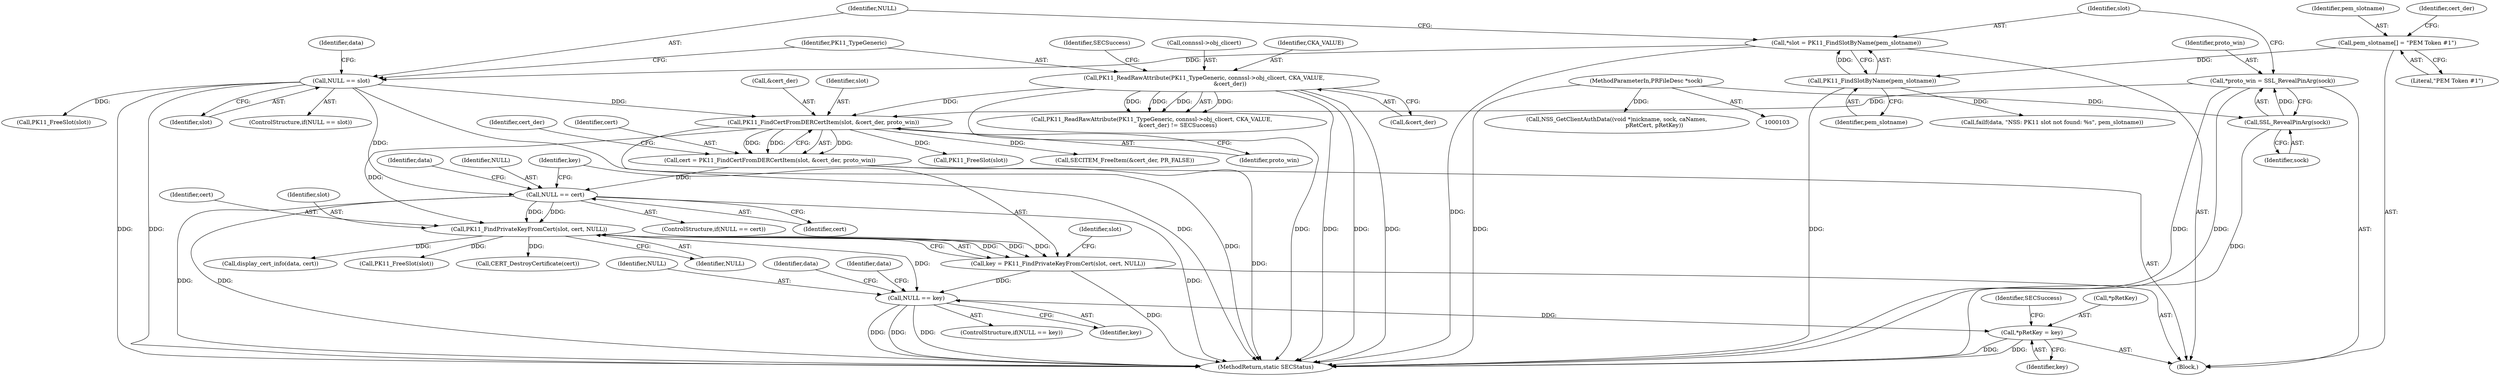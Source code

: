digraph "0_curl_curl-7_50_2~32@pointer" {
"1000235" [label="(Call,*pRetKey = key)"];
"1000214" [label="(Call,NULL == key)"];
"1000207" [label="(Call,PK11_FindPrivateKeyFromCert(slot, cert, NULL))"];
"1000184" [label="(Call,PK11_FindCertFromDERCertItem(slot, &cert_der, proto_win))"];
"1000153" [label="(Call,NULL == slot)"];
"1000148" [label="(Call,*slot = PK11_FindSlotByName(pem_slotname))"];
"1000150" [label="(Call,PK11_FindSlotByName(pem_slotname))"];
"1000134" [label="(Call,pem_slotname[] = \"PEM Token #1\")"];
"1000165" [label="(Call,PK11_ReadRawAttribute(PK11_TypeGeneric, connssl->obj_clicert, CKA_VALUE,\n                             &cert_der))"];
"1000141" [label="(Call,*proto_win = SSL_RevealPinArg(sock))"];
"1000143" [label="(Call,SSL_RevealPinArg(sock))"];
"1000105" [label="(MethodParameterIn,PRFileDesc *sock)"];
"1000194" [label="(Call,NULL == cert)"];
"1000182" [label="(Call,cert = PK11_FindCertFromDERCertItem(slot, &cert_der, proto_win))"];
"1000205" [label="(Call,key = PK11_FindPrivateKeyFromCert(slot, cert, NULL))"];
"1000205" [label="(Call,key = PK11_FindPrivateKeyFromCert(slot, cert, NULL))"];
"1000154" [label="(Identifier,NULL)"];
"1000135" [label="(Identifier,pem_slotname)"];
"1000201" [label="(Call,PK11_FreeSlot(slot))"];
"1000142" [label="(Identifier,proto_win)"];
"1000189" [label="(Call,SECITEM_FreeItem(&cert_der, PR_FALSE))"];
"1000148" [label="(Call,*slot = PK11_FindSlotByName(pem_slotname))"];
"1000228" [label="(Call,display_cert_info(data, cert))"];
"1000195" [label="(Identifier,NULL)"];
"1000185" [label="(Identifier,slot)"];
"1000245" [label="(Call,NSS_GetClientAuthData((void *)nickname, sock, caNames,\n                                          pRetCert, pRetKey))"];
"1000193" [label="(ControlStructure,if(NULL == cert))"];
"1000208" [label="(Identifier,slot)"];
"1000182" [label="(Call,cert = PK11_FindCertFromDERCertItem(slot, &cert_der, proto_win))"];
"1000149" [label="(Identifier,slot)"];
"1000196" [label="(Identifier,cert)"];
"1000155" [label="(Identifier,slot)"];
"1000236" [label="(Call,*pRetKey)"];
"1000216" [label="(Identifier,key)"];
"1000211" [label="(Call,PK11_FreeSlot(slot))"];
"1000226" [label="(Identifier,data)"];
"1000139" [label="(Identifier,cert_der)"];
"1000307" [label="(MethodReturn,static SECStatus)"];
"1000171" [label="(Call,&cert_der)"];
"1000166" [label="(Identifier,PK11_TypeGeneric)"];
"1000170" [label="(Identifier,CKA_VALUE)"];
"1000152" [label="(ControlStructure,if(NULL == slot))"];
"1000206" [label="(Identifier,key)"];
"1000209" [label="(Identifier,cert)"];
"1000235" [label="(Call,*pRetKey = key)"];
"1000178" [label="(Call,PK11_FreeSlot(slot))"];
"1000213" [label="(ControlStructure,if(NULL == key))"];
"1000240" [label="(Identifier,SECSuccess)"];
"1000219" [label="(Identifier,data)"];
"1000151" [label="(Identifier,pem_slotname)"];
"1000186" [label="(Call,&cert_der)"];
"1000153" [label="(Call,NULL == slot)"];
"1000144" [label="(Identifier,sock)"];
"1000143" [label="(Call,SSL_RevealPinArg(sock))"];
"1000150" [label="(Call,PK11_FindSlotByName(pem_slotname))"];
"1000164" [label="(Call,PK11_ReadRawAttribute(PK11_TypeGeneric, connssl->obj_clicert, CKA_VALUE,\n                             &cert_der) != SECSuccess)"];
"1000173" [label="(Identifier,SECSuccess)"];
"1000238" [label="(Identifier,key)"];
"1000132" [label="(Block,)"];
"1000212" [label="(Identifier,slot)"];
"1000221" [label="(Call,CERT_DestroyCertificate(cert))"];
"1000207" [label="(Call,PK11_FindPrivateKeyFromCert(slot, cert, NULL))"];
"1000215" [label="(Identifier,NULL)"];
"1000165" [label="(Call,PK11_ReadRawAttribute(PK11_TypeGeneric, connssl->obj_clicert, CKA_VALUE,\n                             &cert_der))"];
"1000199" [label="(Identifier,data)"];
"1000141" [label="(Call,*proto_win = SSL_RevealPinArg(sock))"];
"1000194" [label="(Call,NULL == cert)"];
"1000105" [label="(MethodParameterIn,PRFileDesc *sock)"];
"1000158" [label="(Identifier,data)"];
"1000184" [label="(Call,PK11_FindCertFromDERCertItem(slot, &cert_der, proto_win))"];
"1000191" [label="(Identifier,cert_der)"];
"1000210" [label="(Identifier,NULL)"];
"1000136" [label="(Literal,\"PEM Token #1\")"];
"1000167" [label="(Call,connssl->obj_clicert)"];
"1000214" [label="(Call,NULL == key)"];
"1000134" [label="(Call,pem_slotname[] = \"PEM Token #1\")"];
"1000157" [label="(Call,failf(data, \"NSS: PK11 slot not found: %s\", pem_slotname))"];
"1000183" [label="(Identifier,cert)"];
"1000188" [label="(Identifier,proto_win)"];
"1000235" -> "1000132"  [label="AST: "];
"1000235" -> "1000238"  [label="CFG: "];
"1000236" -> "1000235"  [label="AST: "];
"1000238" -> "1000235"  [label="AST: "];
"1000240" -> "1000235"  [label="CFG: "];
"1000235" -> "1000307"  [label="DDG: "];
"1000235" -> "1000307"  [label="DDG: "];
"1000214" -> "1000235"  [label="DDG: "];
"1000214" -> "1000213"  [label="AST: "];
"1000214" -> "1000216"  [label="CFG: "];
"1000215" -> "1000214"  [label="AST: "];
"1000216" -> "1000214"  [label="AST: "];
"1000219" -> "1000214"  [label="CFG: "];
"1000226" -> "1000214"  [label="CFG: "];
"1000214" -> "1000307"  [label="DDG: "];
"1000214" -> "1000307"  [label="DDG: "];
"1000214" -> "1000307"  [label="DDG: "];
"1000207" -> "1000214"  [label="DDG: "];
"1000205" -> "1000214"  [label="DDG: "];
"1000207" -> "1000205"  [label="AST: "];
"1000207" -> "1000210"  [label="CFG: "];
"1000208" -> "1000207"  [label="AST: "];
"1000209" -> "1000207"  [label="AST: "];
"1000210" -> "1000207"  [label="AST: "];
"1000205" -> "1000207"  [label="CFG: "];
"1000207" -> "1000205"  [label="DDG: "];
"1000207" -> "1000205"  [label="DDG: "];
"1000207" -> "1000205"  [label="DDG: "];
"1000184" -> "1000207"  [label="DDG: "];
"1000194" -> "1000207"  [label="DDG: "];
"1000194" -> "1000207"  [label="DDG: "];
"1000207" -> "1000211"  [label="DDG: "];
"1000207" -> "1000221"  [label="DDG: "];
"1000207" -> "1000228"  [label="DDG: "];
"1000184" -> "1000182"  [label="AST: "];
"1000184" -> "1000188"  [label="CFG: "];
"1000185" -> "1000184"  [label="AST: "];
"1000186" -> "1000184"  [label="AST: "];
"1000188" -> "1000184"  [label="AST: "];
"1000182" -> "1000184"  [label="CFG: "];
"1000184" -> "1000307"  [label="DDG: "];
"1000184" -> "1000182"  [label="DDG: "];
"1000184" -> "1000182"  [label="DDG: "];
"1000184" -> "1000182"  [label="DDG: "];
"1000153" -> "1000184"  [label="DDG: "];
"1000165" -> "1000184"  [label="DDG: "];
"1000141" -> "1000184"  [label="DDG: "];
"1000184" -> "1000189"  [label="DDG: "];
"1000184" -> "1000201"  [label="DDG: "];
"1000153" -> "1000152"  [label="AST: "];
"1000153" -> "1000155"  [label="CFG: "];
"1000154" -> "1000153"  [label="AST: "];
"1000155" -> "1000153"  [label="AST: "];
"1000158" -> "1000153"  [label="CFG: "];
"1000166" -> "1000153"  [label="CFG: "];
"1000153" -> "1000307"  [label="DDG: "];
"1000153" -> "1000307"  [label="DDG: "];
"1000153" -> "1000307"  [label="DDG: "];
"1000148" -> "1000153"  [label="DDG: "];
"1000153" -> "1000178"  [label="DDG: "];
"1000153" -> "1000194"  [label="DDG: "];
"1000148" -> "1000132"  [label="AST: "];
"1000148" -> "1000150"  [label="CFG: "];
"1000149" -> "1000148"  [label="AST: "];
"1000150" -> "1000148"  [label="AST: "];
"1000154" -> "1000148"  [label="CFG: "];
"1000148" -> "1000307"  [label="DDG: "];
"1000150" -> "1000148"  [label="DDG: "];
"1000150" -> "1000151"  [label="CFG: "];
"1000151" -> "1000150"  [label="AST: "];
"1000150" -> "1000307"  [label="DDG: "];
"1000134" -> "1000150"  [label="DDG: "];
"1000150" -> "1000157"  [label="DDG: "];
"1000134" -> "1000132"  [label="AST: "];
"1000134" -> "1000136"  [label="CFG: "];
"1000135" -> "1000134"  [label="AST: "];
"1000136" -> "1000134"  [label="AST: "];
"1000139" -> "1000134"  [label="CFG: "];
"1000165" -> "1000164"  [label="AST: "];
"1000165" -> "1000171"  [label="CFG: "];
"1000166" -> "1000165"  [label="AST: "];
"1000167" -> "1000165"  [label="AST: "];
"1000170" -> "1000165"  [label="AST: "];
"1000171" -> "1000165"  [label="AST: "];
"1000173" -> "1000165"  [label="CFG: "];
"1000165" -> "1000307"  [label="DDG: "];
"1000165" -> "1000307"  [label="DDG: "];
"1000165" -> "1000307"  [label="DDG: "];
"1000165" -> "1000307"  [label="DDG: "];
"1000165" -> "1000164"  [label="DDG: "];
"1000165" -> "1000164"  [label="DDG: "];
"1000165" -> "1000164"  [label="DDG: "];
"1000165" -> "1000164"  [label="DDG: "];
"1000141" -> "1000132"  [label="AST: "];
"1000141" -> "1000143"  [label="CFG: "];
"1000142" -> "1000141"  [label="AST: "];
"1000143" -> "1000141"  [label="AST: "];
"1000149" -> "1000141"  [label="CFG: "];
"1000141" -> "1000307"  [label="DDG: "];
"1000141" -> "1000307"  [label="DDG: "];
"1000143" -> "1000141"  [label="DDG: "];
"1000143" -> "1000144"  [label="CFG: "];
"1000144" -> "1000143"  [label="AST: "];
"1000143" -> "1000307"  [label="DDG: "];
"1000105" -> "1000143"  [label="DDG: "];
"1000105" -> "1000103"  [label="AST: "];
"1000105" -> "1000307"  [label="DDG: "];
"1000105" -> "1000245"  [label="DDG: "];
"1000194" -> "1000193"  [label="AST: "];
"1000194" -> "1000196"  [label="CFG: "];
"1000195" -> "1000194"  [label="AST: "];
"1000196" -> "1000194"  [label="AST: "];
"1000199" -> "1000194"  [label="CFG: "];
"1000206" -> "1000194"  [label="CFG: "];
"1000194" -> "1000307"  [label="DDG: "];
"1000194" -> "1000307"  [label="DDG: "];
"1000194" -> "1000307"  [label="DDG: "];
"1000182" -> "1000194"  [label="DDG: "];
"1000182" -> "1000132"  [label="AST: "];
"1000183" -> "1000182"  [label="AST: "];
"1000191" -> "1000182"  [label="CFG: "];
"1000182" -> "1000307"  [label="DDG: "];
"1000205" -> "1000132"  [label="AST: "];
"1000206" -> "1000205"  [label="AST: "];
"1000212" -> "1000205"  [label="CFG: "];
"1000205" -> "1000307"  [label="DDG: "];
}
